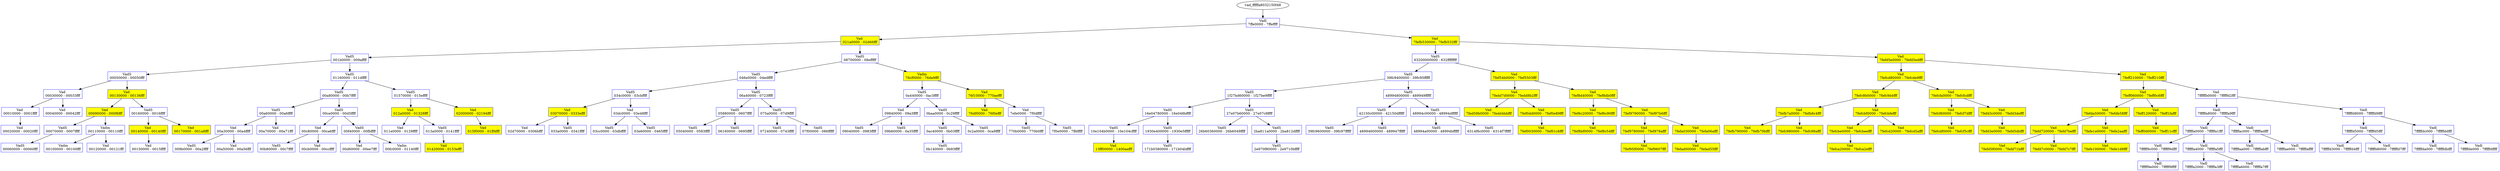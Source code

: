 /* Pid:   4484 */
digraph processtree {
graph [rankdir = "TB"];
vad_fffffa8032150f48 -> vad_fffffa8032455ab0
vad_fffffa8032455ab0 [label = "{ Vadl\n7ffe0000 - 7ffeffff }"shape = "record" color = "blue" style = "filled" fillcolor = "white"];
vad_fffffa8032455ab0 -> vad_fffffa80317794a0
vad_fffffa80317794a0 [label = "{ Vad \n021a0000 - 02d66fff }"shape = "record" color = "blue" style = "filled" fillcolor = "yellow"];
vad_fffffa80317794a0 -> vad_fffffa8032656c20
vad_fffffa8032656c20 [label = "{ VadS\n001b0000 - 009affff }"shape = "record" color = "blue" style = "filled" fillcolor = "white"];
vad_fffffa8032656c20 -> vad_fffffa803267f440
vad_fffffa803267f440 [label = "{ VadS\n00050000 - 00050fff }"shape = "record" color = "blue" style = "filled" fillcolor = "white"];
vad_fffffa803267f440 -> vad_fffffa80326da1c0
vad_fffffa80326da1c0 [label = "{ Vad \n00030000 - 00033fff }"shape = "record" color = "blue" style = "filled" fillcolor = "white"];
vad_fffffa80326da1c0 -> vad_fffffa8032559880
vad_fffffa8032559880 [label = "{ Vad \n00010000 - 0001ffff }"shape = "record" color = "blue" style = "filled" fillcolor = "white"];
vad_fffffa8032559880 -> vad_fffffa80333d4ef0
vad_fffffa80333d4ef0 [label = "{ Vad \n00020000 - 00020fff }"shape = "record" color = "blue" style = "filled" fillcolor = "white"];
vad_fffffa80326da1c0 -> vad_fffffa80334bc590
vad_fffffa80334bc590 [label = "{ Vad \n00040000 - 00042fff }"shape = "record" color = "blue" style = "filled" fillcolor = "white"];
vad_fffffa803267f440 -> vad_fffffa8033772f80
vad_fffffa8033772f80 [label = "{ Vad \n00130000 - 00136fff }"shape = "record" color = "blue" style = "filled" fillcolor = "yellow"];
vad_fffffa8033772f80 -> vad_fffffa803338c210
vad_fffffa803338c210 [label = "{ Vad \n00090000 - 000f6fff }"shape = "record" color = "blue" style = "filled" fillcolor = "yellow"];
vad_fffffa803338c210 -> vad_fffffa8031ab4110
vad_fffffa8031ab4110 [label = "{ VadS\n00070000 - 0007ffff }"shape = "record" color = "blue" style = "filled" fillcolor = "white"];
vad_fffffa8031ab4110 -> vad_fffffa80335fc3b0
vad_fffffa80335fc3b0 [label = "{ VadS\n00060000 - 00060fff }"shape = "record" color = "blue" style = "filled" fillcolor = "white"];
vad_fffffa803338c210 -> vad_fffffa8033323d90
vad_fffffa8033323d90 [label = "{ Vadm\n00110000 - 00110fff }"shape = "record" color = "blue" style = "filled" fillcolor = "white"];
vad_fffffa8033323d90 -> vad_fffffa803218c2f0
vad_fffffa803218c2f0 [label = "{ Vadm\n00100000 - 00100fff }"shape = "record" color = "blue" style = "filled" fillcolor = "white"];
vad_fffffa8033323d90 -> vad_fffffa8033a0fc60
vad_fffffa8033a0fc60 [label = "{ Vad \n00120000 - 00121fff }"shape = "record" color = "blue" style = "filled" fillcolor = "white"];
vad_fffffa8033772f80 -> vad_fffffa8033499e40
vad_fffffa8033499e40 [label = "{ VadS\n00160000 - 0016ffff }"shape = "record" color = "blue" style = "filled" fillcolor = "white"];
vad_fffffa8033499e40 -> vad_fffffa80314f7860
vad_fffffa80314f7860 [label = "{ Vad \n00140000 - 00140fff }"shape = "record" color = "blue" style = "filled" fillcolor = "yellow"];
vad_fffffa80314f7860 -> vad_fffffa80332233e0
vad_fffffa80332233e0 [label = "{ Vad \n00150000 - 0015ffff }"shape = "record" color = "blue" style = "filled" fillcolor = "white"];
vad_fffffa8033499e40 -> vad_fffffa8031402cb0
vad_fffffa8031402cb0 [label = "{ Vad \n00170000 - 001a8fff }"shape = "record" color = "blue" style = "filled" fillcolor = "yellow"];
vad_fffffa8032656c20 -> vad_fffffa80325f61a0
vad_fffffa80325f61a0 [label = "{ VadS\n01160000 - 011dffff }"shape = "record" color = "blue" style = "filled" fillcolor = "white"];
vad_fffffa80325f61a0 -> vad_fffffa803179e5e0
vad_fffffa803179e5e0 [label = "{ VadS\n00a80000 - 00b7ffff }"shape = "record" color = "blue" style = "filled" fillcolor = "white"];
vad_fffffa803179e5e0 -> vad_fffffa8033a3a5c0
vad_fffffa8033a3a5c0 [label = "{ VadS\n00a60000 - 00a6ffff }"shape = "record" color = "blue" style = "filled" fillcolor = "white"];
vad_fffffa8033a3a5c0 -> vad_fffffa8032653620
vad_fffffa8032653620 [label = "{ Vad \n00a30000 - 00a4ffff }"shape = "record" color = "blue" style = "filled" fillcolor = "white"];
vad_fffffa8032653620 -> vad_fffffa803239e1a0
vad_fffffa803239e1a0 [label = "{ VadS\n009b0000 - 00a2ffff }"shape = "record" color = "blue" style = "filled" fillcolor = "white"];
vad_fffffa8032653620 -> vad_fffffa803240e800
vad_fffffa803240e800 [label = "{ Vad \n00a50000 - 00a56fff }"shape = "record" color = "blue" style = "filled" fillcolor = "white"];
vad_fffffa8033a3a5c0 -> vad_fffffa8033ee2f80
vad_fffffa8033ee2f80 [label = "{ Vad \n00a70000 - 00a71fff }"shape = "record" color = "blue" style = "filled" fillcolor = "white"];
vad_fffffa803179e5e0 -> vad_fffffa803140f640
vad_fffffa803140f640 [label = "{ VadS\n00ce0000 - 00d5ffff }"shape = "record" color = "blue" style = "filled" fillcolor = "white"];
vad_fffffa803140f640 -> vad_fffffa8033180d60
vad_fffffa8033180d60 [label = "{ Vad \n00c80000 - 00ca6fff }"shape = "record" color = "blue" style = "filled" fillcolor = "white"];
vad_fffffa8033180d60 -> vad_fffffa803379a4d0
vad_fffffa803379a4d0 [label = "{ VadS\n00b80000 - 00c7ffff }"shape = "record" color = "blue" style = "filled" fillcolor = "white"];
vad_fffffa8033180d60 -> vad_fffffa80331aa150
vad_fffffa80331aa150 [label = "{ Vad \n00cb0000 - 00ccffff }"shape = "record" color = "blue" style = "filled" fillcolor = "white"];
vad_fffffa803140f640 -> vad_fffffa80345361f0
vad_fffffa80345361f0 [label = "{ VadS\n00f40000 - 00fbffff }"shape = "record" color = "blue" style = "filled" fillcolor = "white"];
vad_fffffa80345361f0 -> vad_fffffa80332dd210
vad_fffffa80332dd210 [label = "{ Vad \n00d60000 - 00ee7fff }"shape = "record" color = "blue" style = "filled" fillcolor = "white"];
vad_fffffa80345361f0 -> vad_fffffa80327d8160
vad_fffffa80327d8160 [label = "{ Vadm\n00fc0000 - 01140fff }"shape = "record" color = "blue" style = "filled" fillcolor = "white"];
vad_fffffa80325f61a0 -> vad_fffffa8033a3bcb0
vad_fffffa8033a3bcb0 [label = "{ VadS\n01570000 - 015effff }"shape = "record" color = "blue" style = "filled" fillcolor = "white"];
vad_fffffa8033a3bcb0 -> vad_fffffa8033648010
vad_fffffa8033648010 [label = "{ Vad \n012a0000 - 01328fff }"shape = "record" color = "blue" style = "filled" fillcolor = "yellow"];
vad_fffffa8033648010 -> vad_fffffa80331ffdb0
vad_fffffa80331ffdb0 [label = "{ Vad \n011e0000 - 0129ffff }"shape = "record" color = "blue" style = "filled" fillcolor = "white"];
vad_fffffa8033648010 -> vad_fffffa803253bb50
vad_fffffa803253bb50 [label = "{ VadS\n013a0000 - 0141ffff }"shape = "record" color = "blue" style = "filled" fillcolor = "white"];
vad_fffffa803253bb50 -> vad_fffffa80331318a0
vad_fffffa80331318a0 [label = "{ Vad \n01420000 - 0153efff }"shape = "record" color = "blue" style = "filled" fillcolor = "yellow"];
vad_fffffa8033a3bcb0 -> vad_fffffa8031389f80
vad_fffffa8031389f80 [label = "{ Vad \n02000000 - 02194fff }"shape = "record" color = "blue" style = "filled" fillcolor = "yellow"];
vad_fffffa8031389f80 -> vad_fffffa8031727490
vad_fffffa8031727490 [label = "{ Vad \n015f0000 - 01ff4fff }"shape = "record" color = "blue" style = "filled" fillcolor = "yellow"];
vad_fffffa80317794a0 -> vad_fffffa80332ea3d0
vad_fffffa80332ea3d0 [label = "{ VadS\n08700000 - 08efffff }"shape = "record" color = "blue" style = "filled" fillcolor = "white"];
vad_fffffa80332ea3d0 -> vad_fffffa80327e4520
vad_fffffa80327e4520 [label = "{ VadS\n046e0000 - 04edffff }"shape = "record" color = "blue" style = "filled" fillcolor = "white"];
vad_fffffa80327e4520 -> vad_fffffa80331566c0
vad_fffffa80331566c0 [label = "{ VadS\n034c0000 - 03cbffff }"shape = "record" color = "blue" style = "filled" fillcolor = "white"];
vad_fffffa80331566c0 -> vad_fffffa8031e51c80
vad_fffffa8031e51c80 [label = "{ Vad \n03070000 - 0333efff }"shape = "record" color = "blue" style = "filled" fillcolor = "yellow"];
vad_fffffa8031e51c80 -> vad_fffffa80325eb010
vad_fffffa80325eb010 [label = "{ Vad \n02d70000 - 0306bfff }"shape = "record" color = "blue" style = "filled" fillcolor = "white"];
vad_fffffa8031e51c80 -> vad_fffffa80331a51c0
vad_fffffa80331a51c0 [label = "{ VadS\n033a0000 - 0341ffff }"shape = "record" color = "blue" style = "filled" fillcolor = "white"];
vad_fffffa80331566c0 -> vad_fffffa80338b5d70
vad_fffffa80338b5d70 [label = "{ Vad \n03dc0000 - 03e48fff }"shape = "record" color = "blue" style = "filled" fillcolor = "white"];
vad_fffffa80338b5d70 -> vad_fffffa8032f0cc60
vad_fffffa8032f0cc60 [label = "{ VadS\n03cc0000 - 03dbffff }"shape = "record" color = "blue" style = "filled" fillcolor = "white"];
vad_fffffa80338b5d70 -> vad_fffffa8032432090
vad_fffffa8032432090 [label = "{ VadS\n03e60000 - 0465ffff }"shape = "record" color = "blue" style = "filled" fillcolor = "white"];
vad_fffffa80327e4520 -> vad_fffffa80335134d0
vad_fffffa80335134d0 [label = "{ VadS\n06a40000 - 0723ffff }"shape = "record" color = "blue" style = "filled" fillcolor = "white"];
vad_fffffa80335134d0 -> vad_fffffa8031421060
vad_fffffa8031421060 [label = "{ VadS\n05880000 - 0607ffff }"shape = "record" color = "blue" style = "filled" fillcolor = "white"];
vad_fffffa8031421060 -> vad_fffffa8033465ab0
vad_fffffa8033465ab0 [label = "{ VadS\n05040000 - 0583ffff }"shape = "record" color = "blue" style = "filled" fillcolor = "white"];
vad_fffffa8031421060 -> vad_fffffa803217a5e0
vad_fffffa803217a5e0 [label = "{ VadS\n06160000 - 0695ffff }"shape = "record" color = "blue" style = "filled" fillcolor = "white"];
vad_fffffa80335134d0 -> vad_fffffa8033674220
vad_fffffa8033674220 [label = "{ VadS\n075a0000 - 07d9ffff }"shape = "record" color = "blue" style = "filled" fillcolor = "white"];
vad_fffffa8033674220 -> vad_fffffa8031ad8970
vad_fffffa8031ad8970 [label = "{ VadS\n07240000 - 0743ffff }"shape = "record" color = "blue" style = "filled" fillcolor = "white"];
vad_fffffa8033674220 -> vad_fffffa80332c3320
vad_fffffa80332c3320 [label = "{ VadS\n07f00000 - 086fffff }"shape = "record" color = "blue" style = "filled" fillcolor = "white"];
vad_fffffa80332ea3d0 -> vad_fffffa8031865100
vad_fffffa8031865100 [label = "{ Vadm\n76cf0000 - 76de9fff }"shape = "record" color = "blue" style = "filled" fillcolor = "yellow"];
vad_fffffa8031865100 -> vad_fffffa803206a340
vad_fffffa803206a340 [label = "{ VadS\n0a440000 - 0ac3ffff }"shape = "record" color = "blue" style = "filled" fillcolor = "white"];
vad_fffffa803206a340 -> vad_fffffa8032666430
vad_fffffa8032666430 [label = "{ Vad \n09840000 - 09a3ffff }"shape = "record" color = "blue" style = "filled" fillcolor = "white"];
vad_fffffa8032666430 -> vad_fffffa8031655090
vad_fffffa8031655090 [label = "{ VadS\n09040000 - 0983ffff }"shape = "record" color = "blue" style = "filled" fillcolor = "white"];
vad_fffffa8032666430 -> vad_fffffa80335dc190
vad_fffffa80335dc190 [label = "{ VadS\n09b60000 - 0a35ffff }"shape = "record" color = "blue" style = "filled" fillcolor = "white"];
vad_fffffa803206a340 -> vad_fffffa8033156800
vad_fffffa8033156800 [label = "{ VadS\n0baa0000 - 0c29ffff }"shape = "record" color = "blue" style = "filled" fillcolor = "white"];
vad_fffffa8033156800 -> vad_fffffa8032179f40
vad_fffffa8032179f40 [label = "{ VadS\n0ac40000 - 0b03ffff }"shape = "record" color = "blue" style = "filled" fillcolor = "white"];
vad_fffffa8032179f40 -> vad_fffffa803184ca50
vad_fffffa803184ca50 [label = "{ VadS\n0b140000 - 0b93ffff }"shape = "record" color = "blue" style = "filled" fillcolor = "white"];
vad_fffffa8033156800 -> vad_fffffa8032010150
vad_fffffa8032010150 [label = "{ VadS\n0c2a0000 - 0ca9ffff }"shape = "record" color = "blue" style = "filled" fillcolor = "white"];
vad_fffffa8031865100 -> vad_fffffa803100a9f0
vad_fffffa803100a9f0 [label = "{ Vad \n76f10000 - 770aefff }"shape = "record" color = "blue" style = "filled" fillcolor = "yellow"];
vad_fffffa803100a9f0 -> vad_fffffa80315d5010
vad_fffffa80315d5010 [label = "{ Vad \n76df0000 - 76f0efff }"shape = "record" color = "blue" style = "filled" fillcolor = "yellow"];
vad_fffffa803100a9f0 -> vad_fffffa8032714930
vad_fffffa8032714930 [label = "{ Vad \n7efe0000 - 7f0dffff }"shape = "record" color = "blue" style = "filled" fillcolor = "white"];
vad_fffffa8032714930 -> vad_fffffa8032414530
vad_fffffa8032414530 [label = "{ VadS\n770b0000 - 770b0fff }"shape = "record" color = "blue" style = "filled" fillcolor = "white"];
vad_fffffa8032714930 -> vad_fffffa8032026890
vad_fffffa8032026890 [label = "{ VadS\n7f0e0000 - 7ffdffff }"shape = "record" color = "blue" style = "filled" fillcolor = "white"];
vad_fffffa8032455ab0 -> vad_fffffa8033394010
vad_fffffa8033394010 [label = "{ Vad \n7fefb530000 - 7fefb532fff }"shape = "record" color = "blue" style = "filled" fillcolor = "yellow"];
vad_fffffa8033394010 -> vad_fffffa8033484a30
vad_fffffa8033484a30 [label = "{ VadS\n63200000000 - 632ffffffff }"shape = "record" color = "blue" style = "filled" fillcolor = "white"];
vad_fffffa8033484a30 -> vad_fffffa803352f370
vad_fffffa803352f370 [label = "{ VadS\n39fc9400000 - 39fc95fffff }"shape = "record" color = "blue" style = "filled" fillcolor = "white"];
vad_fffffa803352f370 -> vad_fffffa803217c900
vad_fffffa803217c900 [label = "{ VadS\n1f27bd60000 - 1f27be9ffff }"shape = "record" color = "blue" style = "filled" fillcolor = "white"];
vad_fffffa803217c900 -> vad_fffffa8031f342f0
vad_fffffa8031f342f0 [label = "{ VadS\n16e04780000 - 16e048bffff }"shape = "record" color = "blue" style = "filled" fillcolor = "white"];
vad_fffffa8031f342f0 -> vad_fffffa80332002a0
vad_fffffa80332002a0 [label = "{ VadS\n10e104b0000 - 10e104cffff }"shape = "record" color = "blue" style = "filled" fillcolor = "white"];
vad_fffffa80332002a0 -> vad_fffffa80332a50c0
vad_fffffa80332a50c0 [label = "{ Vad \n13ff00000 - 1400aefff }"shape = "record" color = "blue" style = "filled" fillcolor = "yellow"];
vad_fffffa8031f342f0 -> vad_fffffa80334231f0
vad_fffffa80334231f0 [label = "{ VadS\n1930e400000 - 1930e5fffff }"shape = "record" color = "blue" style = "filled" fillcolor = "white"];
vad_fffffa80334231f0 -> vad_fffffa8033529e60
vad_fffffa8033529e60 [label = "{ VadS\n171b0380000 - 171b04bffff }"shape = "record" color = "blue" style = "filled" fillcolor = "white"];
vad_fffffa803217c900 -> vad_fffffa803387a060
vad_fffffa803387a060 [label = "{ VadS\n27e07b60000 - 27e07c9ffff }"shape = "record" color = "blue" style = "filled" fillcolor = "white"];
vad_fffffa803387a060 -> vad_fffffa80328230a0
vad_fffffa80328230a0 [label = "{ VadS\n26b60360000 - 26b6049ffff }"shape = "record" color = "blue" style = "filled" fillcolor = "white"];
vad_fffffa803387a060 -> vad_fffffa803349b710
vad_fffffa803349b710 [label = "{ VadS\n2ba811a0000 - 2ba812dffff }"shape = "record" color = "blue" style = "filled" fillcolor = "white"];
vad_fffffa803349b710 -> vad_fffffa803212a7f0
vad_fffffa803212a7f0 [label = "{ VadS\n2e970f80000 - 2e9710bffff }"shape = "record" color = "blue" style = "filled" fillcolor = "white"];
vad_fffffa803352f370 -> vad_fffffa8032d4aa30
vad_fffffa8032d4aa30 [label = "{ VadS\n48994800000 - 489949fffff }"shape = "record" color = "blue" style = "filled" fillcolor = "white"];
vad_fffffa8032d4aa30 -> vad_fffffa80324eb600
vad_fffffa80324eb600 [label = "{ VadS\n42150c00000 - 42150dfffff }"shape = "record" color = "blue" style = "filled" fillcolor = "white"];
vad_fffffa80324eb600 -> vad_fffffa80310a82d0
vad_fffffa80310a82d0 [label = "{ VadS\n39fc9600000 - 39fc97fffff }"shape = "record" color = "blue" style = "filled" fillcolor = "white"];
vad_fffffa80324eb600 -> vad_fffffa8033156310
vad_fffffa8033156310 [label = "{ VadS\n48994600000 - 489947fffff }"shape = "record" color = "blue" style = "filled" fillcolor = "white"];
vad_fffffa8032d4aa30 -> vad_fffffa8032136230
vad_fffffa8032136230 [label = "{ VadS\n48994c00000 - 48994dfffff }"shape = "record" color = "blue" style = "filled" fillcolor = "white"];
vad_fffffa8032136230 -> vad_fffffa80332e7a40
vad_fffffa80332e7a40 [label = "{ VadS\n48994a00000 - 48994bfffff }"shape = "record" color = "blue" style = "filled" fillcolor = "white"];
vad_fffffa8032136230 -> vad_fffffa8032060c50
vad_fffffa8032060c50 [label = "{ VadS\n6314f6c0000 - 6314f7fffff }"shape = "record" color = "blue" style = "filled" fillcolor = "white"];
vad_fffffa8033484a30 -> vad_fffffa8031010860
vad_fffffa8031010860 [label = "{ Vad \n7fef54b0000 - 7fef5503fff }"shape = "record" color = "blue" style = "filled" fillcolor = "yellow"];
vad_fffffa8031010860 -> vad_fffffa80326d0840
vad_fffffa80326d0840 [label = "{ Vad \n7fedd7d0000 - 7fedd8b2fff }"shape = "record" color = "blue" style = "filled" fillcolor = "yellow"];
vad_fffffa80326d0840 -> vad_fffffa803321ddb0
vad_fffffa803321ddb0 [label = "{ Vad \n7fed59b0000 - 7fedd4bbfff }"shape = "record" color = "blue" style = "filled" fillcolor = "yellow"];
vad_fffffa80326d0840 -> vad_fffffa803240e5f0
vad_fffffa803240e5f0 [label = "{ Vad \n7fef0dd0000 - 7fef0e89fff }"shape = "record" color = "blue" style = "filled" fillcolor = "yellow"];
vad_fffffa803240e5f0 -> vad_fffffa80340d8e20
vad_fffffa80340d8e20 [label = "{ Vad \n7fef0030000 - 7fef01c6fff }"shape = "record" color = "blue" style = "filled" fillcolor = "yellow"];
vad_fffffa8031010860 -> vad_fffffa8033862ce0
vad_fffffa8033862ce0 [label = "{ Vad \n7fef8d40000 - 7fef8db0fff }"shape = "record" color = "blue" style = "filled" fillcolor = "yellow"];
vad_fffffa8033862ce0 -> vad_fffffa80326de990
vad_fffffa80326de990 [label = "{ Vad \n7fef6c20000 - 7fef6c90fff }"shape = "record" color = "blue" style = "filled" fillcolor = "yellow"];
vad_fffffa80326de990 -> vad_fffffa803179a9e0
vad_fffffa803179a9e0 [label = "{ Vad \n7fef8bf0000 - 7fef8c54fff }"shape = "record" color = "blue" style = "filled" fillcolor = "yellow"];
vad_fffffa8033862ce0 -> vad_fffffa80325b4ce0
vad_fffffa80325b4ce0 [label = "{ Vad \n7fef9790000 - 7fef97b6fff }"shape = "record" color = "blue" style = "filled" fillcolor = "yellow"];
vad_fffffa80325b4ce0 -> vad_fffffa80326068c0
vad_fffffa80326068c0 [label = "{ Vad \n7fef9780000 - 7fef978afff }"shape = "record" color = "blue" style = "filled" fillcolor = "yellow"];
vad_fffffa80326068c0 -> vad_fffffa8032d4c850
vad_fffffa8032d4c850 [label = "{ Vad \n7fef95f0000 - 7fef9607fff }"shape = "record" color = "blue" style = "filled" fillcolor = "yellow"];
vad_fffffa80325b4ce0 -> vad_fffffa80314fef80
vad_fffffa80314fef80 [label = "{ Vad \n7fefa030000 - 7fefa06afff }"shape = "record" color = "blue" style = "filled" fillcolor = "yellow"];
vad_fffffa80314fef80 -> vad_fffffa80316521f0
vad_fffffa80316521f0 [label = "{ Vad \n7fefad00000 - 7fefad55fff }"shape = "record" color = "blue" style = "filled" fillcolor = "yellow"];
vad_fffffa8033394010 -> vad_fffffa80332cbf80
vad_fffffa80332cbf80 [label = "{ Vad \n7fefd5e0000 - 7fefd5edfff }"shape = "record" color = "blue" style = "filled" fillcolor = "yellow"];
vad_fffffa80332cbf80 -> vad_fffffa80327103e0
vad_fffffa80327103e0 [label = "{ Vad \n7fefcd80000 - 7fefcde9fff }"shape = "record" color = "blue" style = "filled" fillcolor = "yellow"];
vad_fffffa80327103e0 -> vad_fffffa80313c21e0
vad_fffffa80313c21e0 [label = "{ Vad \n7fefc9b0000 - 7fefc9d4fff }"shape = "record" color = "blue" style = "filled" fillcolor = "yellow"];
vad_fffffa80313c21e0 -> vad_fffffa80338fc900
vad_fffffa80338fc900 [label = "{ Vad \n7fefb7a0000 - 7fefb8c4fff }"shape = "record" color = "blue" style = "filled" fillcolor = "yellow"];
vad_fffffa80338fc900 -> vad_fffffa80332d95c0
vad_fffffa80332d95c0 [label = "{ Vad \n7fefb790000 - 7fefb79bfff }"shape = "record" color = "blue" style = "filled" fillcolor = "yellow"];
vad_fffffa80338fc900 -> vad_fffffa80324a8e30
vad_fffffa80324a8e30 [label = "{ Vad \n7fefc980000 - 7fefc98afff }"shape = "record" color = "blue" style = "filled" fillcolor = "yellow"];
vad_fffffa80313c21e0 -> vad_fffffa80310e7710
vad_fffffa80310e7710 [label = "{ Vad \n7fefcbf0000 - 7fefcbfefff }"shape = "record" color = "blue" style = "filled" fillcolor = "yellow"];
vad_fffffa80310e7710 -> vad_fffffa8031873bf0
vad_fffffa8031873bf0 [label = "{ Vad \n7fefcbe0000 - 7fefcbeefff }"shape = "record" color = "blue" style = "filled" fillcolor = "yellow"];
vad_fffffa8031873bf0 -> vad_fffffa8033795a80
vad_fffffa8033795a80 [label = "{ Vad \n7fefca20000 - 7fefca2efff }"shape = "record" color = "blue" style = "filled" fillcolor = "yellow"];
vad_fffffa80310e7710 -> vad_fffffa8031468480
vad_fffffa8031468480 [label = "{ Vad \n7fefcd20000 - 7fefcd5afff }"shape = "record" color = "blue" style = "filled" fillcolor = "yellow"];
vad_fffffa80327103e0 -> vad_fffffa80335fff80
vad_fffffa80335fff80 [label = "{ Vad \n7fefcfa0000 - 7fefcfcdfff }"shape = "record" color = "blue" style = "filled" fillcolor = "yellow"];
vad_fffffa80335fff80 -> vad_fffffa8031e90750
vad_fffffa8031e90750 [label = "{ Vad \n7fefcf60000 - 7fefcf7dfff }"shape = "record" color = "blue" style = "filled" fillcolor = "yellow"];
vad_fffffa8031e90750 -> vad_fffffa80311a5200
vad_fffffa80311a5200 [label = "{ Vad \n7fefcdf0000 - 7fefcf5cfff }"shape = "record" color = "blue" style = "filled" fillcolor = "yellow"];
vad_fffffa80335fff80 -> vad_fffffa80326632e0
vad_fffffa80326632e0 [label = "{ Vad \n7fefd3c0000 - 7fefd3defff }"shape = "record" color = "blue" style = "filled" fillcolor = "yellow"];
vad_fffffa80326632e0 -> vad_fffffa8031f44330
vad_fffffa8031f44330 [label = "{ Vad \n7fefd3e0000 - 7fefd5dbfff }"shape = "record" color = "blue" style = "filled" fillcolor = "yellow"];
vad_fffffa80332cbf80 -> vad_fffffa80339bbb40
vad_fffffa80339bbb40 [label = "{ Vad \n7feff210000 - 7feff210fff }"shape = "record" color = "blue" style = "filled" fillcolor = "yellow"];
vad_fffffa80339bbb40 -> vad_fffffa80333f3010
vad_fffffa80333f3010 [label = "{ Vad \n7feff060000 - 7feff0c6fff }"shape = "record" color = "blue" style = "filled" fillcolor = "yellow"];
vad_fffffa80333f3010 -> vad_fffffa80332c2010
vad_fffffa80332c2010 [label = "{ Vad \n7fefda50000 - 7fefdb58fff }"shape = "record" color = "blue" style = "filled" fillcolor = "yellow"];
vad_fffffa80332c2010 -> vad_fffffa803336d2c0
vad_fffffa803336d2c0 [label = "{ Vad \n7fefd720000 - 7fefd7befff }"shape = "record" color = "blue" style = "filled" fillcolor = "yellow"];
vad_fffffa803336d2c0 -> vad_fffffa803321b8f0
vad_fffffa803321b8f0 [label = "{ Vad \n7fefd5f0000 - 7fefd71bfff }"shape = "record" color = "blue" style = "filled" fillcolor = "yellow"];
vad_fffffa803336d2c0 -> vad_fffffa803150f010
vad_fffffa803150f010 [label = "{ Vad \n7fefd7c0000 - 7fefd7c7fff }"shape = "record" color = "blue" style = "filled" fillcolor = "yellow"];
vad_fffffa80332c2010 -> vad_fffffa80331f5380
vad_fffffa80331f5380 [label = "{ Vad \n7fefe1e0000 - 7fefe2aafff }"shape = "record" color = "blue" style = "filled" fillcolor = "yellow"];
vad_fffffa80331f5380 -> vad_fffffa80334e9010
vad_fffffa80334e9010 [label = "{ Vad \n7fefe100000 - 7fefe1d9fff }"shape = "record" color = "blue" style = "filled" fillcolor = "yellow"];
vad_fffffa80333f3010 -> vad_fffffa80333aaef0
vad_fffffa80333aaef0 [label = "{ Vad \n7feff120000 - 7feff1fafff }"shape = "record" color = "blue" style = "filled" fillcolor = "yellow"];
vad_fffffa80333aaef0 -> vad_fffffa8032eea400
vad_fffffa8032eea400 [label = "{ Vad \n7feff0d0000 - 7feff11cfff }"shape = "record" color = "blue" style = "filled" fillcolor = "yellow"];
vad_fffffa80339bbb40 -> vad_fffffa8033209c00
vad_fffffa8033209c00 [label = "{ Vad \n7fffffb0000 - 7fffffd2fff }"shape = "record" color = "blue" style = "filled" fillcolor = "white"];
vad_fffffa8033209c00 -> vad_fffffa803315cc60
vad_fffffa803315cc60 [label = "{ Vadl\n7fffffa8000 - 7fffffa9fff }"shape = "record" color = "blue" style = "filled" fillcolor = "white"];
vad_fffffa803315cc60 -> vad_fffffa8033a34660
vad_fffffa8033a34660 [label = "{ Vadl\n7fffffa0000 - 7fffffa1fff }"shape = "record" color = "blue" style = "filled" fillcolor = "white"];
vad_fffffa8033a34660 -> vad_fffffa8031ac9f70
vad_fffffa8031ac9f70 [label = "{ Vadl\n7fffff9c000 - 7fffff9dfff }"shape = "record" color = "blue" style = "filled" fillcolor = "white"];
vad_fffffa8031ac9f70 -> vad_fffffa80317fc5d0
vad_fffffa80317fc5d0 [label = "{ Vadl\n7fffff9e000 - 7fffff9ffff }"shape = "record" color = "blue" style = "filled" fillcolor = "white"];
vad_fffffa8033a34660 -> vad_fffffa803281ad60
vad_fffffa803281ad60 [label = "{ Vadl\n7fffffa4000 - 7fffffa5fff }"shape = "record" color = "blue" style = "filled" fillcolor = "white"];
vad_fffffa803281ad60 -> vad_fffffa803205ec30
vad_fffffa803205ec30 [label = "{ Vadl\n7fffffa2000 - 7fffffa3fff }"shape = "record" color = "blue" style = "filled" fillcolor = "white"];
vad_fffffa803281ad60 -> vad_fffffa80325831c0
vad_fffffa80325831c0 [label = "{ Vadl\n7fffffa6000 - 7fffffa7fff }"shape = "record" color = "blue" style = "filled" fillcolor = "white"];
vad_fffffa803315cc60 -> vad_fffffa80314f2920
vad_fffffa80314f2920 [label = "{ Vadl\n7fffffac000 - 7fffffadfff }"shape = "record" color = "blue" style = "filled" fillcolor = "white"];
vad_fffffa80314f2920 -> vad_fffffa8032583010
vad_fffffa8032583010 [label = "{ Vadl\n7fffffaa000 - 7fffffabfff }"shape = "record" color = "blue" style = "filled" fillcolor = "white"];
vad_fffffa80314f2920 -> vad_fffffa8031844b10
vad_fffffa8031844b10 [label = "{ Vadl\n7fffffae000 - 7fffffaffff }"shape = "record" color = "blue" style = "filled" fillcolor = "white"];
vad_fffffa8033209c00 -> vad_fffffa80316d6df0
vad_fffffa80316d6df0 [label = "{ Vadl\n7fffffd8000 - 7fffffd9fff }"shape = "record" color = "blue" style = "filled" fillcolor = "white"];
vad_fffffa80316d6df0 -> vad_fffffa803114d180
vad_fffffa803114d180 [label = "{ Vadl\n7fffffd5000 - 7fffffd5fff }"shape = "record" color = "blue" style = "filled" fillcolor = "white"];
vad_fffffa803114d180 -> vad_fffffa803171fd60
vad_fffffa803171fd60 [label = "{ Vadl\n7fffffd3000 - 7fffffd4fff }"shape = "record" color = "blue" style = "filled" fillcolor = "white"];
vad_fffffa803114d180 -> vad_fffffa80323b3700
vad_fffffa80323b3700 [label = "{ Vadl\n7fffffd6000 - 7fffffd7fff }"shape = "record" color = "blue" style = "filled" fillcolor = "white"];
vad_fffffa80316d6df0 -> vad_fffffa8031e95590
vad_fffffa8031e95590 [label = "{ Vadl\n7fffffdc000 - 7fffffddfff }"shape = "record" color = "blue" style = "filled" fillcolor = "white"];
vad_fffffa8031e95590 -> vad_fffffa8032782d70
vad_fffffa8032782d70 [label = "{ Vadl\n7fffffda000 - 7fffffdbfff }"shape = "record" color = "blue" style = "filled" fillcolor = "white"];
vad_fffffa8031e95590 -> vad_fffffa80327c7c10
vad_fffffa80327c7c10 [label = "{ Vadl\n7fffffde000 - 7fffffdffff }"shape = "record" color = "blue" style = "filled" fillcolor = "white"];
}

